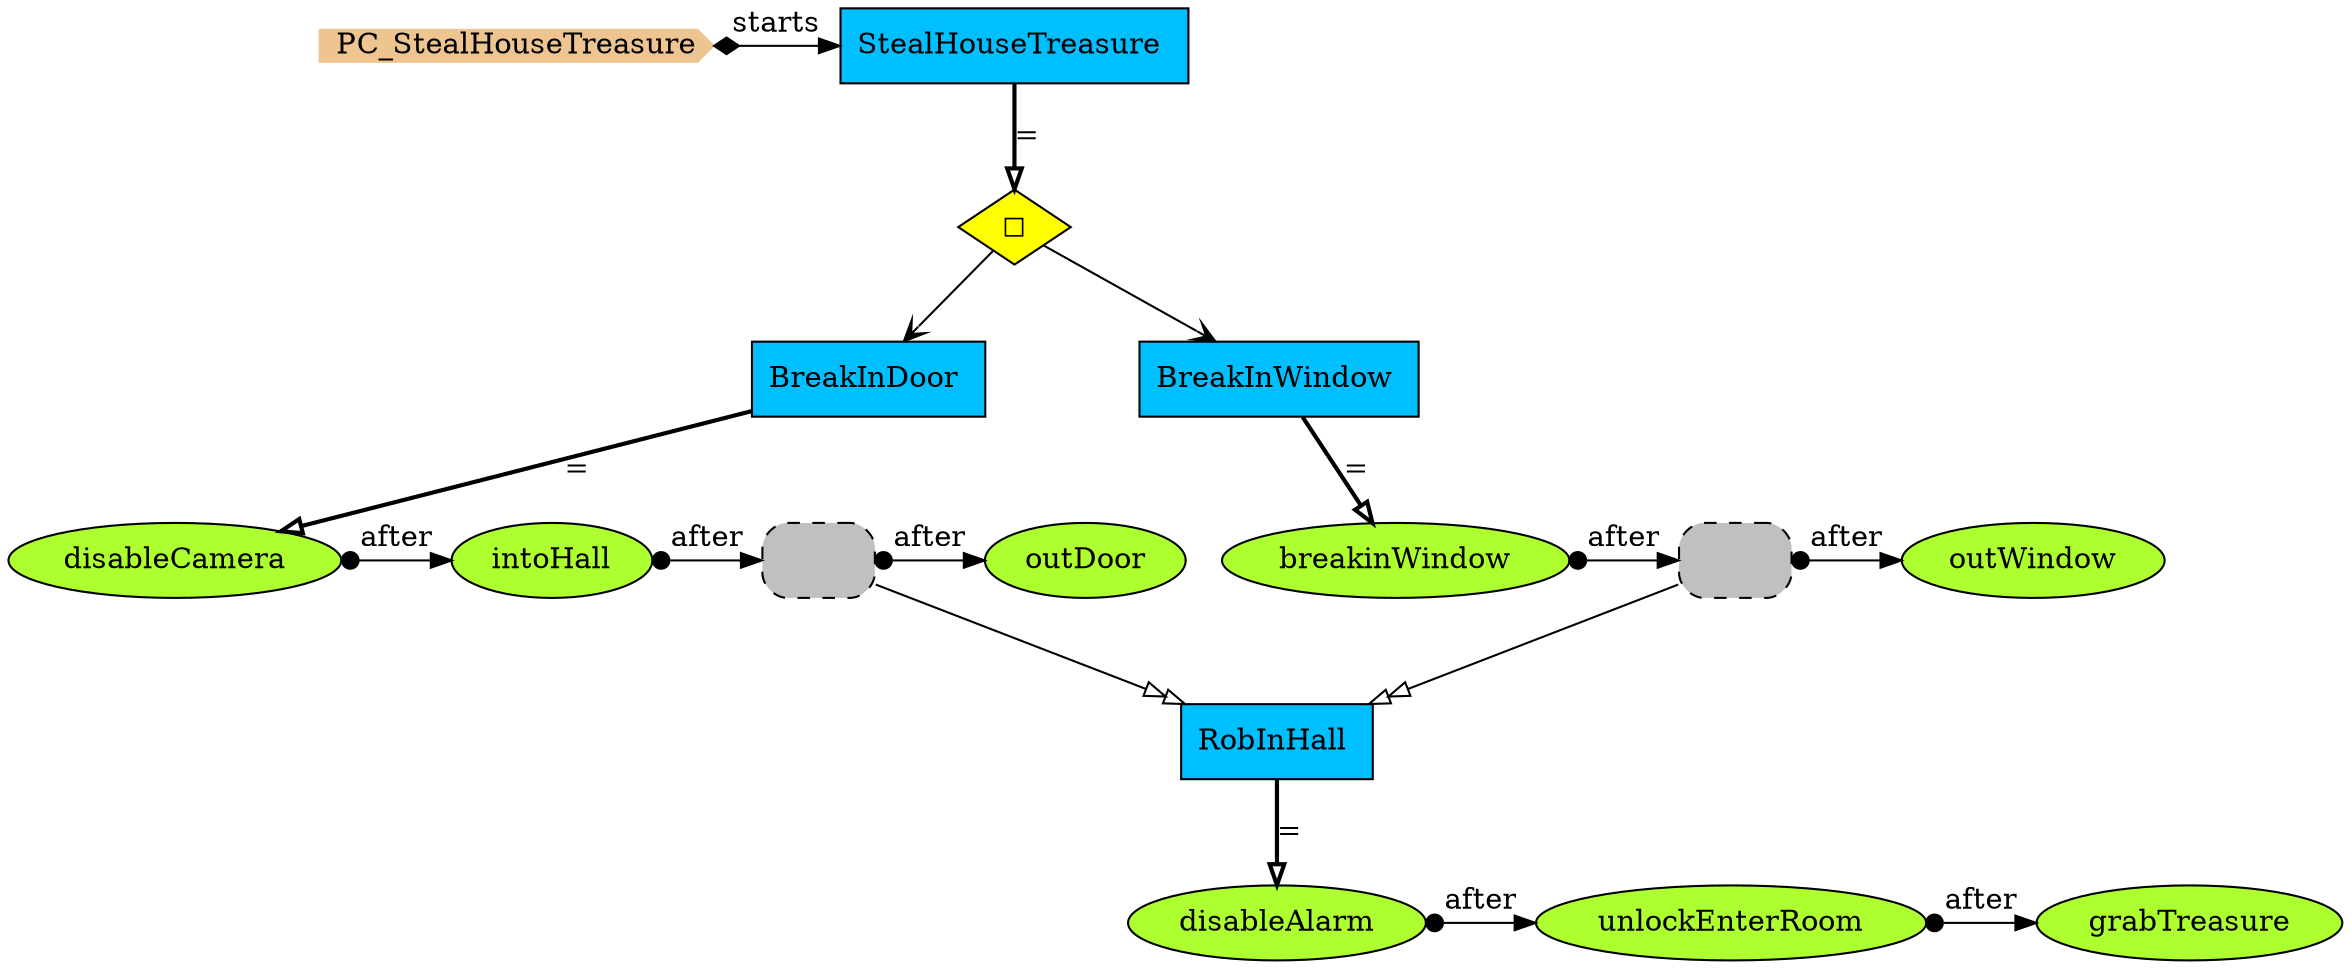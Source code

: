 digraph {
StartN_ [shape = cds,color=burlywood2,style=filled,height=.2,width=.2, label =PC_StealHouseTreasure];
StealHouseTreasure [shape=box,fillcolor=deepskyblue,style = filled,label="StealHouseTreasure "];
disableCamera [shape=ellipse,fillcolor=greenyellow,style = filled,label="disableCamera"];
BreakInDoor [shape=box,fillcolor=deepskyblue,style = filled,label="BreakInDoor "];
unlockEnterRoom [shape=ellipse,fillcolor=greenyellow,style = filled,label="unlockEnterRoom"];
RobInHall [shape=box,fillcolor=deepskyblue,style = filled,label="RobInHall "];
grabTreasure [shape=ellipse,fillcolor=greenyellow,style = filled,label="grabTreasure"];
RefRobInHall2 [shape=rectangle,fillcolor=gray,style="rounded,filled,dashed",label=" "];
outDoor [shape=ellipse,fillcolor=greenyellow,style = filled,label="outDoor"];
intoHall [shape=ellipse,fillcolor=greenyellow,style = filled,label="intoHall"];
RefRobInHall [shape=rectangle,fillcolor=gray,style="rounded,filled,dashed",label=" "];
disableAlarm [shape=ellipse,fillcolor=greenyellow,style = filled,label="disableAlarm"];
outWindow [shape=ellipse,fillcolor=greenyellow,style = filled,label="outWindow"];
BreakInWindow [shape=box,fillcolor=deepskyblue,style = filled,label="BreakInWindow "];
breakinWindow [shape=ellipse,fillcolor=greenyellow,style = filled,label="breakinWindow"];
OpStealHouseTreasure [shape=diamond,fillcolor=yellow,style = filled,label="◻︎"];

{rank=same;RefRobInHall2,outDoor,intoHall}
{rank=same;intoHall,RefRobInHall2,outDoor,disableCamera}
{rank=same;unlockEnterRoom,grabTreasure,disableAlarm}
{rank=same;RefRobInHall,outWindow,breakinWindow}
{rank=same;StealHouseTreasure,StartN_}

RefRobInHall2->outDoor[arrowtail=dot,dir=both,label="after"];
RefRobInHall2->RobInHall[arrowhead="normalnormal",fillcolor=white,label=" "];
unlockEnterRoom->grabTreasure[arrowtail=dot,dir=both,label="after"];
RefRobInHall->outWindow[arrowtail=dot,dir=both,label="after"];
RefRobInHall->RobInHall[arrowhead="normalnormal",fillcolor=white,label=" "];
OpStealHouseTreasure->BreakInWindow[arrowhead="open"];
StealHouseTreasure->OpStealHouseTreasure[arrowhead="onormal",penwidth=2,label="="];
BreakInDoor->disableCamera[arrowhead="onormal",penwidth=2,label="="];
RobInHall->disableAlarm[arrowhead="onormal",penwidth=2,label="="];
BreakInWindow->breakinWindow[arrowhead="onormal",penwidth=2,label="="];
StartN_->StealHouseTreasure[arrowtail=diamond,dir=both,label="starts"];
OpStealHouseTreasure->BreakInDoor[arrowhead="open"];
breakinWindow->RefRobInHall[arrowtail=dot,dir=both,label="after"];
disableAlarm->unlockEnterRoom[arrowtail=dot,dir=both,label="after"];
disableCamera->intoHall[arrowtail=dot,dir=both,label="after"];
intoHall->RefRobInHall2[arrowtail=dot,dir=both,label="after"];
}